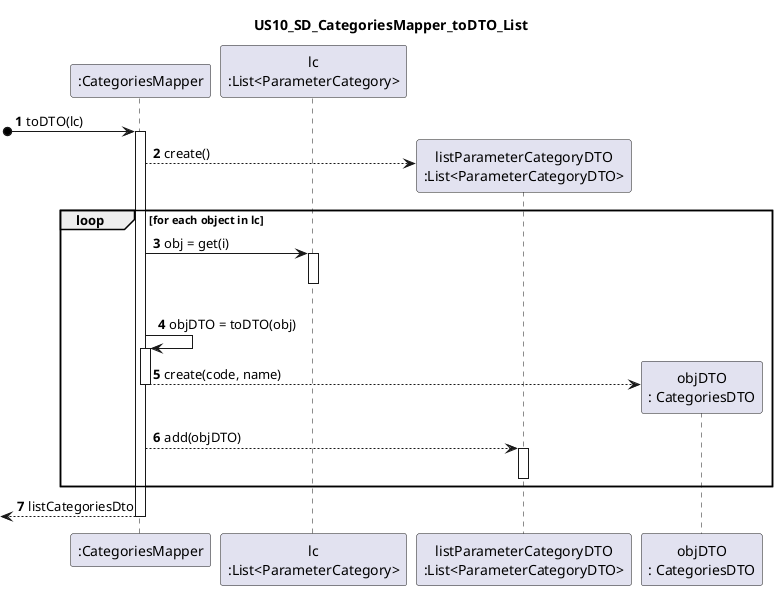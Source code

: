 @startuml
title US10_SD_CategoriesMapper_toDTO_List
autonumber

participant ":CategoriesMapper" as PCMAPPER
participant "lc\n:List<ParameterCategory>" as LC
participant "listParameterCategoryDTO\n:List<ParameterCategoryDTO>" as LIST_DTO
participant "objDTO\n: CategoriesDTO" as OBJ_DTO

[o-> PCMAPPER : toDTO(lc)
activate PCMAPPER

PCMAPPER --> LIST_DTO** : create()

loop for each object in lc
PCMAPPER -> LC : obj = get(i)
activate LC
|||
deactivate LC

PCMAPPER -> PCMAPPER : objDTO = toDTO(obj)
activate PCMAPPER

PCMAPPER --> OBJ_DTO** : create(code, name)
deactivate PCMAPPER

PCMAPPER --> LIST_DTO : add(objDTO)
activate LIST_DTO
deactivate LIST_DTO
end

[<-- PCMAPPER : listCategoriesDto
deactivate PCMAPPER

@enduml